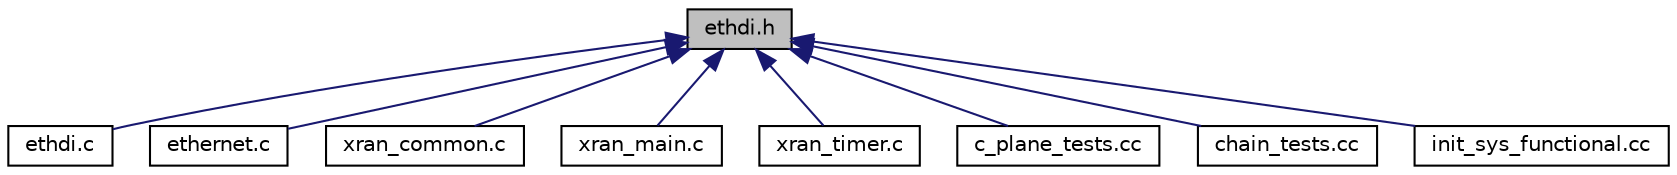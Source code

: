digraph "ethdi.h"
{
 // LATEX_PDF_SIZE
  edge [fontname="Helvetica",fontsize="10",labelfontname="Helvetica",labelfontsize="10"];
  node [fontname="Helvetica",fontsize="10",shape=record];
  Node1 [label="ethdi.h",height=0.2,width=0.4,color="black", fillcolor="grey75", style="filled", fontcolor="black",tooltip="This file has all definitions for the Ethernet Data Interface Layer."];
  Node1 -> Node2 [dir="back",color="midnightblue",fontsize="10",style="solid",fontname="Helvetica"];
  Node2 [label="ethdi.c",height=0.2,width=0.4,color="black", fillcolor="white", style="filled",URL="$ethdi_8c.html",tooltip="This file has all definitions for the Ethernet Data Interface Layer."];
  Node1 -> Node3 [dir="back",color="midnightblue",fontsize="10",style="solid",fontname="Helvetica"];
  Node3 [label="ethernet.c",height=0.2,width=0.4,color="black", fillcolor="white", style="filled",URL="$ethernet_8c.html",tooltip="This file has all definitions for the Ethernet Data Interface Layer."];
  Node1 -> Node4 [dir="back",color="midnightblue",fontsize="10",style="solid",fontname="Helvetica"];
  Node4 [label="xran_common.c",height=0.2,width=0.4,color="black", fillcolor="white", style="filled",URL="$xran__common_8c.html",tooltip="XRAN layer common functionality for both O-DU and O-RU as well as C-plane and U-plane."];
  Node1 -> Node5 [dir="back",color="midnightblue",fontsize="10",style="solid",fontname="Helvetica"];
  Node5 [label="xran_main.c",height=0.2,width=0.4,color="black", fillcolor="white", style="filled",URL="$xran__main_8c.html",tooltip="XRAN main functionality module."];
  Node1 -> Node6 [dir="back",color="midnightblue",fontsize="10",style="solid",fontname="Helvetica"];
  Node6 [label="xran_timer.c",height=0.2,width=0.4,color="black", fillcolor="white", style="filled",URL="$xran__timer_8c.html",tooltip="This file provides implementation to Timing for XRAN."];
  Node1 -> Node7 [dir="back",color="midnightblue",fontsize="10",style="solid",fontname="Helvetica"];
  Node7 [label="c_plane_tests.cc",height=0.2,width=0.4,color="black", fillcolor="white", style="filled",URL="$c__plane__tests_8cc.html",tooltip=" "];
  Node1 -> Node8 [dir="back",color="midnightblue",fontsize="10",style="solid",fontname="Helvetica"];
  Node8 [label="chain_tests.cc",height=0.2,width=0.4,color="black", fillcolor="white", style="filled",URL="$chain__tests_8cc.html",tooltip=" "];
  Node1 -> Node9 [dir="back",color="midnightblue",fontsize="10",style="solid",fontname="Helvetica"];
  Node9 [label="init_sys_functional.cc",height=0.2,width=0.4,color="black", fillcolor="white", style="filled",URL="$init__sys__functional_8cc.html",tooltip=" "];
}
